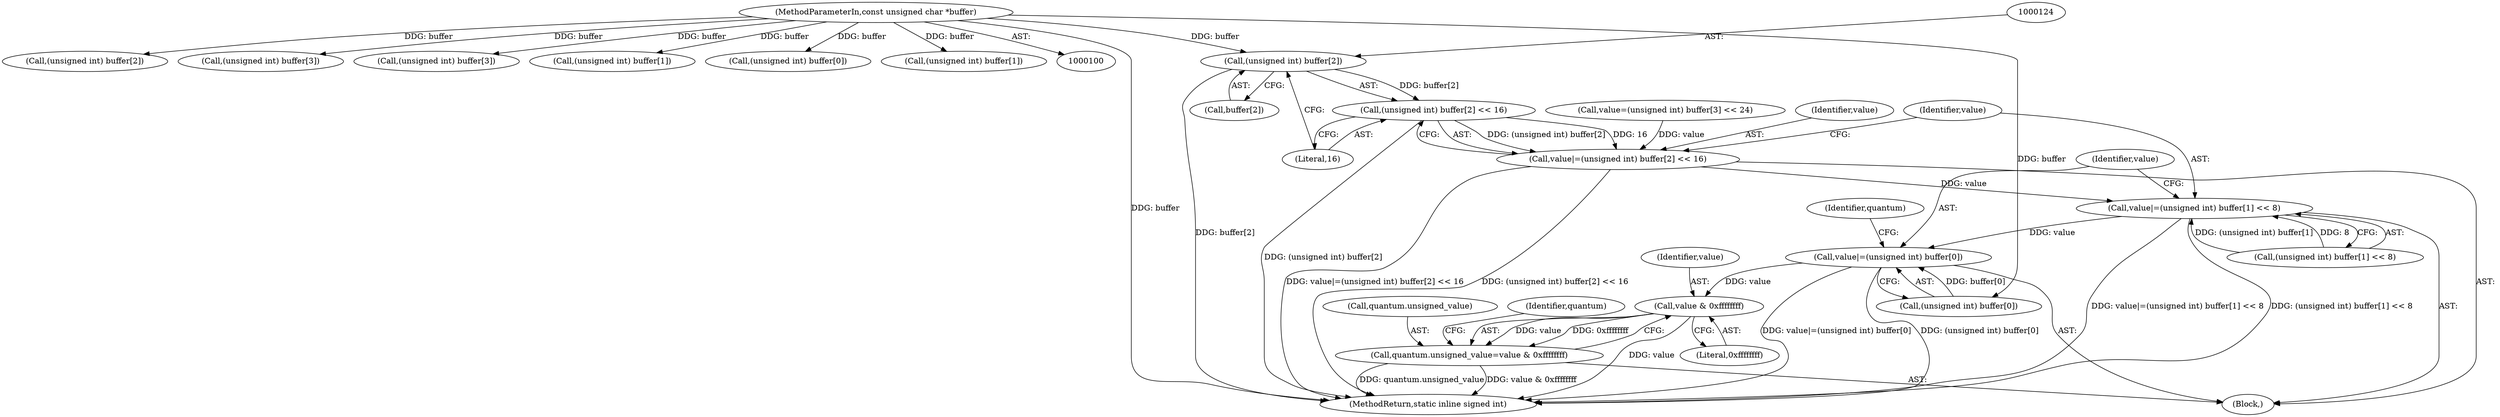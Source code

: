 digraph "0_ImageMagick_d8ab7f046587f2e9f734b687ba7e6e10147c294b_8@array" {
"1000123" [label="(Call,(unsigned int) buffer[2])"];
"1000102" [label="(MethodParameterIn,const unsigned char *buffer)"];
"1000122" [label="(Call,(unsigned int) buffer[2] << 16)"];
"1000120" [label="(Call,value|=(unsigned int) buffer[2] << 16)"];
"1000129" [label="(Call,value|=(unsigned int) buffer[1] << 8)"];
"1000138" [label="(Call,value|=(unsigned int) buffer[0])"];
"1000149" [label="(Call,value & 0xffffffff)"];
"1000145" [label="(Call,quantum.unsigned_value=value & 0xffffffff)"];
"1000140" [label="(Call,(unsigned int) buffer[0])"];
"1000177" [label="(Call,(unsigned int) buffer[2])"];
"1000146" [label="(Call,quantum.unsigned_value)"];
"1000122" [label="(Call,(unsigned int) buffer[2] << 16)"];
"1000139" [label="(Identifier,value)"];
"1000114" [label="(Call,(unsigned int) buffer[3])"];
"1000111" [label="(Call,value=(unsigned int) buffer[3] << 24)"];
"1000125" [label="(Call,buffer[2])"];
"1000147" [label="(Identifier,quantum)"];
"1000128" [label="(Literal,16)"];
"1000154" [label="(Identifier,quantum)"];
"1000151" [label="(Literal,0xffffffff)"];
"1000110" [label="(Block,)"];
"1000131" [label="(Call,(unsigned int) buffer[1] << 8)"];
"1000150" [label="(Identifier,value)"];
"1000138" [label="(Call,value|=(unsigned int) buffer[0])"];
"1000129" [label="(Call,value|=(unsigned int) buffer[1] << 8)"];
"1000149" [label="(Call,value & 0xffffffff)"];
"1000121" [label="(Identifier,value)"];
"1000185" [label="(Call,(unsigned int) buffer[3])"];
"1000123" [label="(Call,(unsigned int) buffer[2])"];
"1000102" [label="(MethodParameterIn,const unsigned char *buffer)"];
"1000130" [label="(Identifier,value)"];
"1000201" [label="(MethodReturn,static inline signed int)"];
"1000132" [label="(Call,(unsigned int) buffer[1])"];
"1000159" [label="(Call,(unsigned int) buffer[0])"];
"1000168" [label="(Call,(unsigned int) buffer[1])"];
"1000120" [label="(Call,value|=(unsigned int) buffer[2] << 16)"];
"1000145" [label="(Call,quantum.unsigned_value=value & 0xffffffff)"];
"1000123" -> "1000122"  [label="AST: "];
"1000123" -> "1000125"  [label="CFG: "];
"1000124" -> "1000123"  [label="AST: "];
"1000125" -> "1000123"  [label="AST: "];
"1000128" -> "1000123"  [label="CFG: "];
"1000123" -> "1000201"  [label="DDG: buffer[2]"];
"1000123" -> "1000122"  [label="DDG: buffer[2]"];
"1000102" -> "1000123"  [label="DDG: buffer"];
"1000102" -> "1000100"  [label="AST: "];
"1000102" -> "1000201"  [label="DDG: buffer"];
"1000102" -> "1000114"  [label="DDG: buffer"];
"1000102" -> "1000132"  [label="DDG: buffer"];
"1000102" -> "1000140"  [label="DDG: buffer"];
"1000102" -> "1000159"  [label="DDG: buffer"];
"1000102" -> "1000168"  [label="DDG: buffer"];
"1000102" -> "1000177"  [label="DDG: buffer"];
"1000102" -> "1000185"  [label="DDG: buffer"];
"1000122" -> "1000120"  [label="AST: "];
"1000122" -> "1000128"  [label="CFG: "];
"1000128" -> "1000122"  [label="AST: "];
"1000120" -> "1000122"  [label="CFG: "];
"1000122" -> "1000201"  [label="DDG: (unsigned int) buffer[2]"];
"1000122" -> "1000120"  [label="DDG: (unsigned int) buffer[2]"];
"1000122" -> "1000120"  [label="DDG: 16"];
"1000120" -> "1000110"  [label="AST: "];
"1000121" -> "1000120"  [label="AST: "];
"1000130" -> "1000120"  [label="CFG: "];
"1000120" -> "1000201"  [label="DDG: value|=(unsigned int) buffer[2] << 16"];
"1000120" -> "1000201"  [label="DDG: (unsigned int) buffer[2] << 16"];
"1000111" -> "1000120"  [label="DDG: value"];
"1000120" -> "1000129"  [label="DDG: value"];
"1000129" -> "1000110"  [label="AST: "];
"1000129" -> "1000131"  [label="CFG: "];
"1000130" -> "1000129"  [label="AST: "];
"1000131" -> "1000129"  [label="AST: "];
"1000139" -> "1000129"  [label="CFG: "];
"1000129" -> "1000201"  [label="DDG: value|=(unsigned int) buffer[1] << 8"];
"1000129" -> "1000201"  [label="DDG: (unsigned int) buffer[1] << 8"];
"1000131" -> "1000129"  [label="DDG: (unsigned int) buffer[1]"];
"1000131" -> "1000129"  [label="DDG: 8"];
"1000129" -> "1000138"  [label="DDG: value"];
"1000138" -> "1000110"  [label="AST: "];
"1000138" -> "1000140"  [label="CFG: "];
"1000139" -> "1000138"  [label="AST: "];
"1000140" -> "1000138"  [label="AST: "];
"1000147" -> "1000138"  [label="CFG: "];
"1000138" -> "1000201"  [label="DDG: (unsigned int) buffer[0]"];
"1000138" -> "1000201"  [label="DDG: value|=(unsigned int) buffer[0]"];
"1000140" -> "1000138"  [label="DDG: buffer[0]"];
"1000138" -> "1000149"  [label="DDG: value"];
"1000149" -> "1000145"  [label="AST: "];
"1000149" -> "1000151"  [label="CFG: "];
"1000150" -> "1000149"  [label="AST: "];
"1000151" -> "1000149"  [label="AST: "];
"1000145" -> "1000149"  [label="CFG: "];
"1000149" -> "1000201"  [label="DDG: value"];
"1000149" -> "1000145"  [label="DDG: value"];
"1000149" -> "1000145"  [label="DDG: 0xffffffff"];
"1000145" -> "1000110"  [label="AST: "];
"1000146" -> "1000145"  [label="AST: "];
"1000154" -> "1000145"  [label="CFG: "];
"1000145" -> "1000201"  [label="DDG: quantum.unsigned_value"];
"1000145" -> "1000201"  [label="DDG: value & 0xffffffff"];
}
